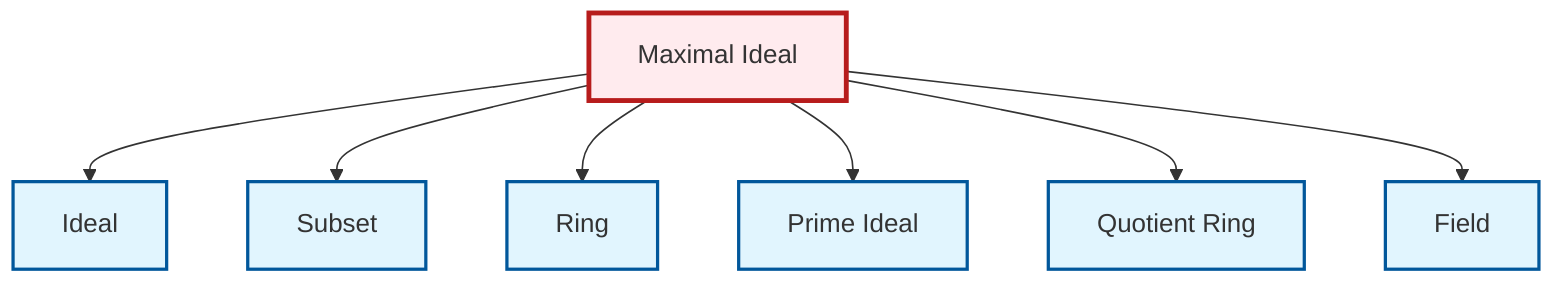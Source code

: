 graph TD
    classDef definition fill:#e1f5fe,stroke:#01579b,stroke-width:2px
    classDef theorem fill:#f3e5f5,stroke:#4a148c,stroke-width:2px
    classDef axiom fill:#fff3e0,stroke:#e65100,stroke-width:2px
    classDef example fill:#e8f5e9,stroke:#1b5e20,stroke-width:2px
    classDef current fill:#ffebee,stroke:#b71c1c,stroke-width:3px
    def-subset["Subset"]:::definition
    def-ring["Ring"]:::definition
    def-quotient-ring["Quotient Ring"]:::definition
    def-field["Field"]:::definition
    def-ideal["Ideal"]:::definition
    def-prime-ideal["Prime Ideal"]:::definition
    def-maximal-ideal["Maximal Ideal"]:::definition
    def-maximal-ideal --> def-ideal
    def-maximal-ideal --> def-subset
    def-maximal-ideal --> def-ring
    def-maximal-ideal --> def-prime-ideal
    def-maximal-ideal --> def-quotient-ring
    def-maximal-ideal --> def-field
    class def-maximal-ideal current